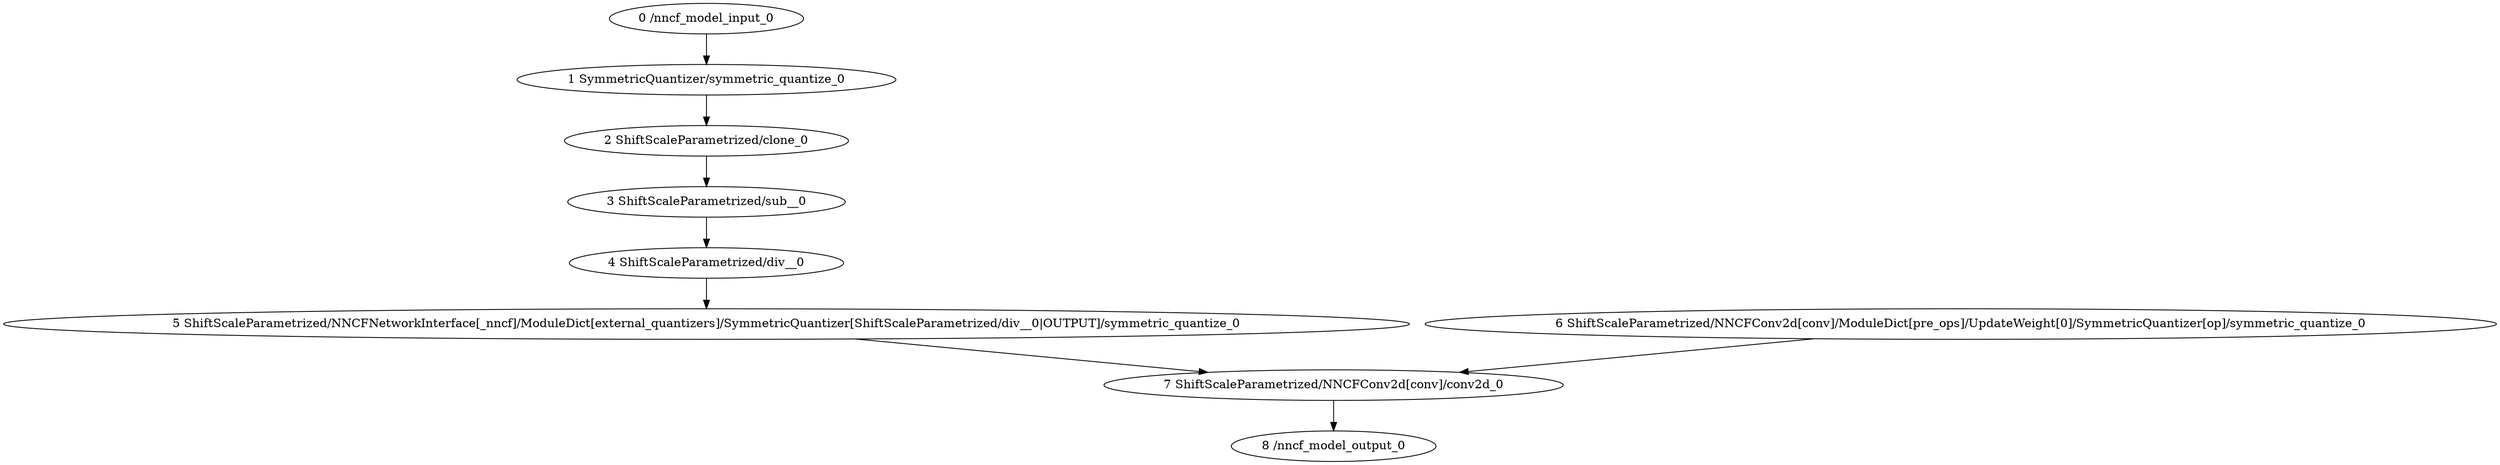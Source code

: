 strict digraph  {
"0 /nncf_model_input_0" [id=0, type=nncf_model_input];
"1 SymmetricQuantizer/symmetric_quantize_0" [id=1, type=symmetric_quantize];
"2 ShiftScaleParametrized/clone_0" [id=2, type=clone];
"3 ShiftScaleParametrized/sub__0" [id=3, type=sub_];
"4 ShiftScaleParametrized/div__0" [id=4, type=div_];
"5 ShiftScaleParametrized/NNCFNetworkInterface[_nncf]/ModuleDict[external_quantizers]/SymmetricQuantizer[ShiftScaleParametrized/div__0|OUTPUT]/symmetric_quantize_0" [id=5, type=symmetric_quantize];
"6 ShiftScaleParametrized/NNCFConv2d[conv]/ModuleDict[pre_ops]/UpdateWeight[0]/SymmetricQuantizer[op]/symmetric_quantize_0" [id=6, type=symmetric_quantize];
"7 ShiftScaleParametrized/NNCFConv2d[conv]/conv2d_0" [id=7, type=conv2d];
"8 /nncf_model_output_0" [id=8, type=nncf_model_output];
"0 /nncf_model_input_0" -> "1 SymmetricQuantizer/symmetric_quantize_0";
"1 SymmetricQuantizer/symmetric_quantize_0" -> "2 ShiftScaleParametrized/clone_0";
"2 ShiftScaleParametrized/clone_0" -> "3 ShiftScaleParametrized/sub__0";
"3 ShiftScaleParametrized/sub__0" -> "4 ShiftScaleParametrized/div__0";
"4 ShiftScaleParametrized/div__0" -> "5 ShiftScaleParametrized/NNCFNetworkInterface[_nncf]/ModuleDict[external_quantizers]/SymmetricQuantizer[ShiftScaleParametrized/div__0|OUTPUT]/symmetric_quantize_0";
"5 ShiftScaleParametrized/NNCFNetworkInterface[_nncf]/ModuleDict[external_quantizers]/SymmetricQuantizer[ShiftScaleParametrized/div__0|OUTPUT]/symmetric_quantize_0" -> "7 ShiftScaleParametrized/NNCFConv2d[conv]/conv2d_0";
"6 ShiftScaleParametrized/NNCFConv2d[conv]/ModuleDict[pre_ops]/UpdateWeight[0]/SymmetricQuantizer[op]/symmetric_quantize_0" -> "7 ShiftScaleParametrized/NNCFConv2d[conv]/conv2d_0";
"7 ShiftScaleParametrized/NNCFConv2d[conv]/conv2d_0" -> "8 /nncf_model_output_0";
}
